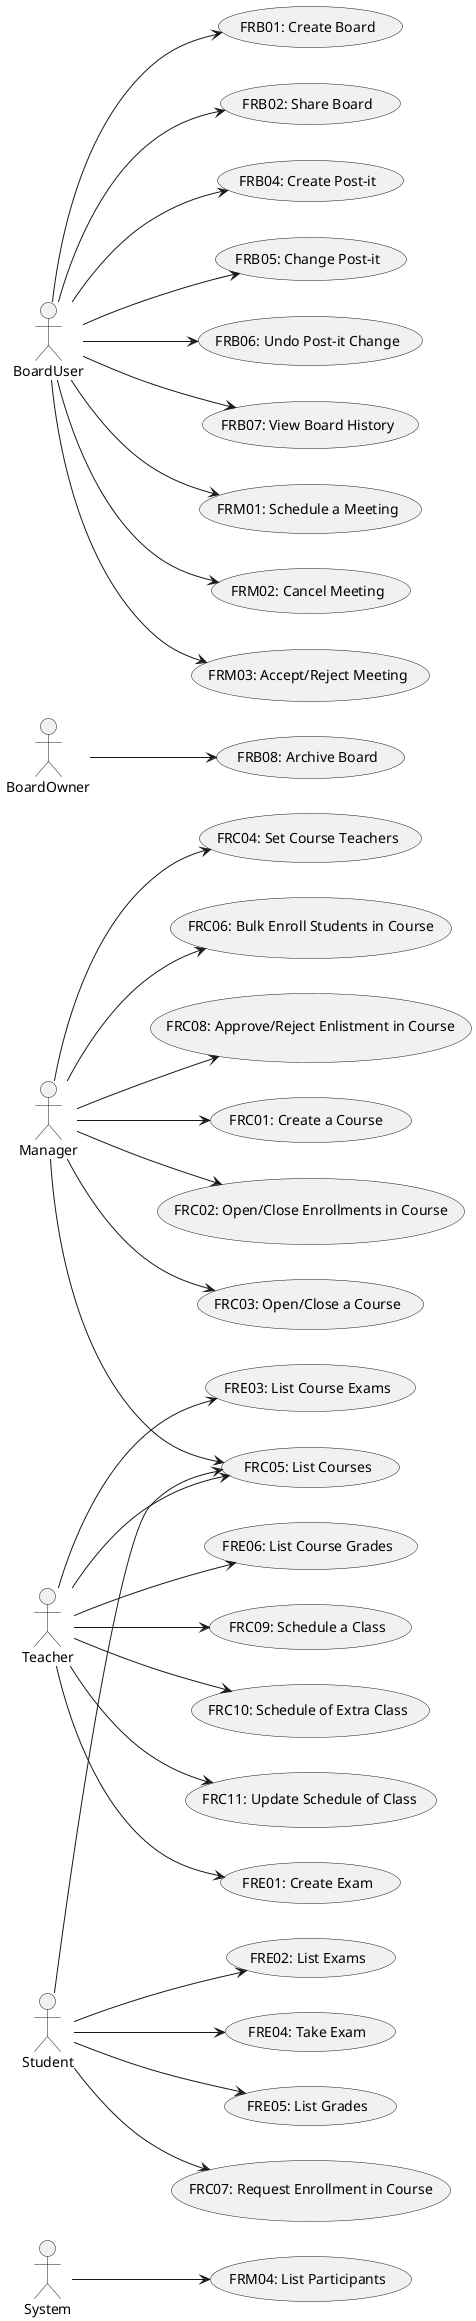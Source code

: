 @startuml UseCaseDiagram
left to right direction

:System: as Sys
:Manager: as Manager
:Teacher: as Teacher
:Student: as Student
:BoardOwner: as BO
:BoardUser: as BU

'Use cases are not yet fully defined, the Actor "USER", for now, acts like a wildcard

Manager  -->  (FRC01: Create a Course )
Manager -->   (FRC02: Open/Close Enrollments in Course)
Manager -->   (FRC03: Open/Close a Course)
Manager -->   (FRC04: Set Course Teachers)

Manager -->   (FRC05: List Courses)
Student -->   (FRC05: List Courses)
Teacher -->   (FRC05: List Courses)

Manager -->   (FRC06: Bulk Enroll Students in Course)
Student -->   (FRC07: Request Enrollment in Course)
Manager -->   (FRC08: Approve/Reject Enlistment in Course)
Teacher --> (FRC09: Schedule a Class)
Teacher --> (FRC10: Schedule of Extra Class)
Teacher --> (FRC11: Update Schedule of Class)
Teacher --> (FRE01: Create Exam)
Student --> (FRE02: List Exams)
Teacher --> (FRE03: List Course Exams)
Student --> (FRE04: Take Exam)
Student --> (FRE05: List Grades)
Teacher --> (FRE06: List Course Grades)
BU --> (FRB01: Create Board)
BU --> (FRB02: Share Board)
BU --> (FRB04: Create Post-it)
BU --> (FRB05: Change Post-it)
BU --> (FRB06: Undo Post-it Change)
BU --> (FRB07: View Board History)
BO --> (FRB08: Archive Board)
BU --> (FRM01: Schedule a Meeting)
BU --> (FRM02: Cancel Meeting)
BU --> (FRM03: Accept/Reject Meeting)
Sys --> (FRM04: List Participants)

@enduml